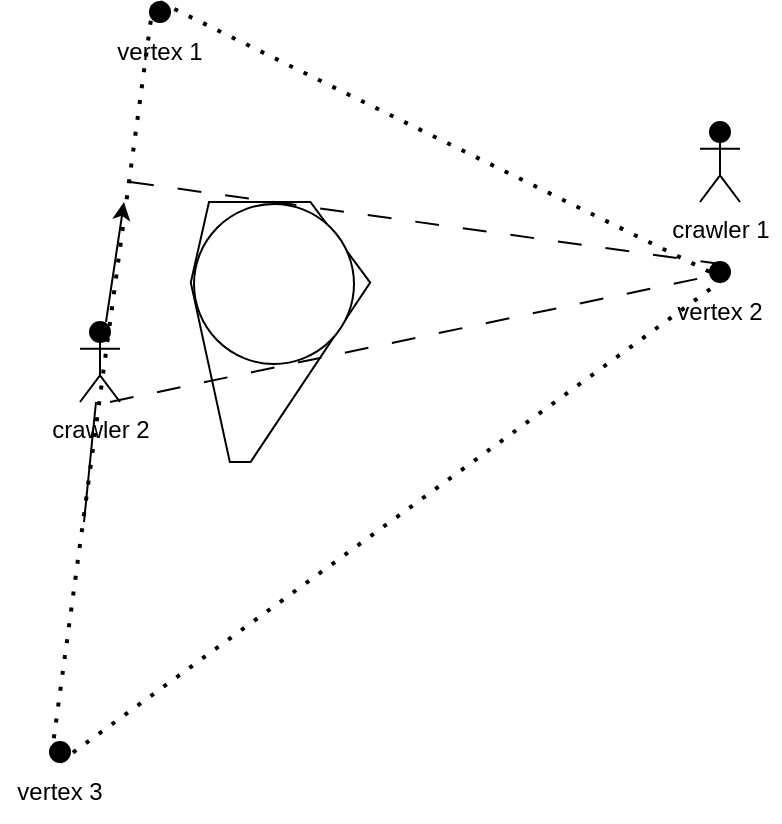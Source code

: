 <mxfile>
    <diagram id="OeKHbXyreF80L7cJFZtJ" name="Page-1">
        <mxGraphModel dx="1068" dy="1618" grid="1" gridSize="10" guides="1" tooltips="1" connect="1" arrows="1" fold="1" page="1" pageScale="1" pageWidth="850" pageHeight="1100" math="0" shadow="0">
            <root>
                <mxCell id="0"/>
                <mxCell id="1" parent="0"/>
                <mxCell id="10" value="" style="verticalLabelPosition=bottom;verticalAlign=top;html=1;shape=mxgraph.basic.polygon;polyCoords=[[0.15,0],[0.54,0],[0.77,0.31],[0.77,0.31],[0.31,1],[0.23,1],[0.08,0.31],[0.08,0.31]];polyline=0;" vertex="1" parent="1">
                    <mxGeometry x="220" y="210" width="130" height="130" as="geometry"/>
                </mxCell>
                <mxCell id="11" value="" style="ellipse;whiteSpace=wrap;html=1;aspect=fixed;" vertex="1" parent="1">
                    <mxGeometry x="232" y="211" width="80" height="80" as="geometry"/>
                </mxCell>
                <mxCell id="12" value="" style="ellipse;fillColor=#000000;" vertex="1" parent="1">
                    <mxGeometry x="210" y="110" width="10" height="10" as="geometry"/>
                </mxCell>
                <mxCell id="13" value="" style="ellipse;fillColor=#000000;" vertex="1" parent="1">
                    <mxGeometry x="490" y="240" width="10" height="10" as="geometry"/>
                </mxCell>
                <mxCell id="14" value="" style="ellipse;fillColor=#000000;" vertex="1" parent="1">
                    <mxGeometry x="160" y="480" width="10" height="10" as="geometry"/>
                </mxCell>
                <mxCell id="15" value="vertex 1" style="text;html=1;strokeColor=none;fillColor=none;align=center;verticalAlign=middle;whiteSpace=wrap;rounded=0;" vertex="1" parent="1">
                    <mxGeometry x="185" y="120" width="60" height="30" as="geometry"/>
                </mxCell>
                <mxCell id="16" value="vertex 2" style="text;html=1;strokeColor=none;fillColor=none;align=center;verticalAlign=middle;whiteSpace=wrap;rounded=0;" vertex="1" parent="1">
                    <mxGeometry x="465" y="250" width="60" height="30" as="geometry"/>
                </mxCell>
                <mxCell id="17" value="vertex 3" style="text;html=1;strokeColor=none;fillColor=none;align=center;verticalAlign=middle;whiteSpace=wrap;rounded=0;" vertex="1" parent="1">
                    <mxGeometry x="135" y="490" width="60" height="30" as="geometry"/>
                </mxCell>
                <mxCell id="18" value="" style="endArrow=none;dashed=1;html=1;dashPattern=1 3;strokeWidth=2;exitX=0.5;exitY=0;exitDx=0;exitDy=0;entryX=0;entryY=0.5;entryDx=0;entryDy=0;" edge="1" parent="1" source="12" target="13">
                    <mxGeometry width="50" height="50" relative="1" as="geometry">
                        <mxPoint x="300" y="520" as="sourcePoint"/>
                        <mxPoint x="350" y="470" as="targetPoint"/>
                    </mxGeometry>
                </mxCell>
                <mxCell id="19" value="" style="endArrow=none;dashed=1;html=1;dashPattern=1 3;strokeWidth=2;exitX=0;exitY=0;exitDx=0;exitDy=0;entryX=0;entryY=0;entryDx=0;entryDy=0;" edge="1" parent="1" source="12" target="14">
                    <mxGeometry width="50" height="50" relative="1" as="geometry">
                        <mxPoint x="225" y="120" as="sourcePoint"/>
                        <mxPoint x="500" y="255" as="targetPoint"/>
                    </mxGeometry>
                </mxCell>
                <mxCell id="20" value="" style="endArrow=none;dashed=1;html=1;dashPattern=1 3;strokeWidth=2;exitX=0.5;exitY=0;exitDx=0;exitDy=0;entryX=0.5;entryY=1;entryDx=0;entryDy=0;" edge="1" parent="1" source="17" target="13">
                    <mxGeometry width="50" height="50" relative="1" as="geometry">
                        <mxPoint x="221.464" y="121.464" as="sourcePoint"/>
                        <mxPoint x="171.464" y="491.464" as="targetPoint"/>
                    </mxGeometry>
                </mxCell>
                <mxCell id="22" value="crawler 1" style="shape=umlActor;verticalLabelPosition=bottom;verticalAlign=top;html=1;outlineConnect=0;fillColor=#000000;" vertex="1" parent="1">
                    <mxGeometry x="485" y="170" width="20" height="40" as="geometry"/>
                </mxCell>
                <mxCell id="23" value="" style="endArrow=classic;html=1;startArrow=none;" edge="1" parent="1" source="21">
                    <mxGeometry width="50" height="50" relative="1" as="geometry">
                        <mxPoint x="177" y="370" as="sourcePoint"/>
                        <mxPoint x="197" y="210" as="targetPoint"/>
                    </mxGeometry>
                </mxCell>
                <mxCell id="24" value="" style="endArrow=none;html=1;" edge="1" parent="1" target="21">
                    <mxGeometry width="50" height="50" relative="1" as="geometry">
                        <mxPoint x="177" y="370" as="sourcePoint"/>
                        <mxPoint x="197" y="210" as="targetPoint"/>
                    </mxGeometry>
                </mxCell>
                <mxCell id="21" value="crawler 2" style="shape=umlActor;verticalLabelPosition=bottom;verticalAlign=top;html=1;outlineConnect=0;fillColor=#000000;" vertex="1" parent="1">
                    <mxGeometry x="175" y="270" width="20" height="40" as="geometry"/>
                </mxCell>
                <mxCell id="25" value="" style="endArrow=none;dashed=1;html=1;dashPattern=12 12;entryX=1;entryY=0.5;entryDx=0;entryDy=0;" edge="1" parent="1" target="13">
                    <mxGeometry width="50" height="50" relative="1" as="geometry">
                        <mxPoint x="190" y="310" as="sourcePoint"/>
                        <mxPoint x="360" y="180" as="targetPoint"/>
                    </mxGeometry>
                </mxCell>
                <mxCell id="26" value="" style="endArrow=none;dashed=1;html=1;dashPattern=12 12;entryX=1;entryY=0;entryDx=0;entryDy=0;" edge="1" parent="1" target="13">
                    <mxGeometry width="50" height="50" relative="1" as="geometry">
                        <mxPoint x="200" y="200" as="sourcePoint"/>
                        <mxPoint x="505" y="250" as="targetPoint"/>
                    </mxGeometry>
                </mxCell>
            </root>
        </mxGraphModel>
    </diagram>
</mxfile>